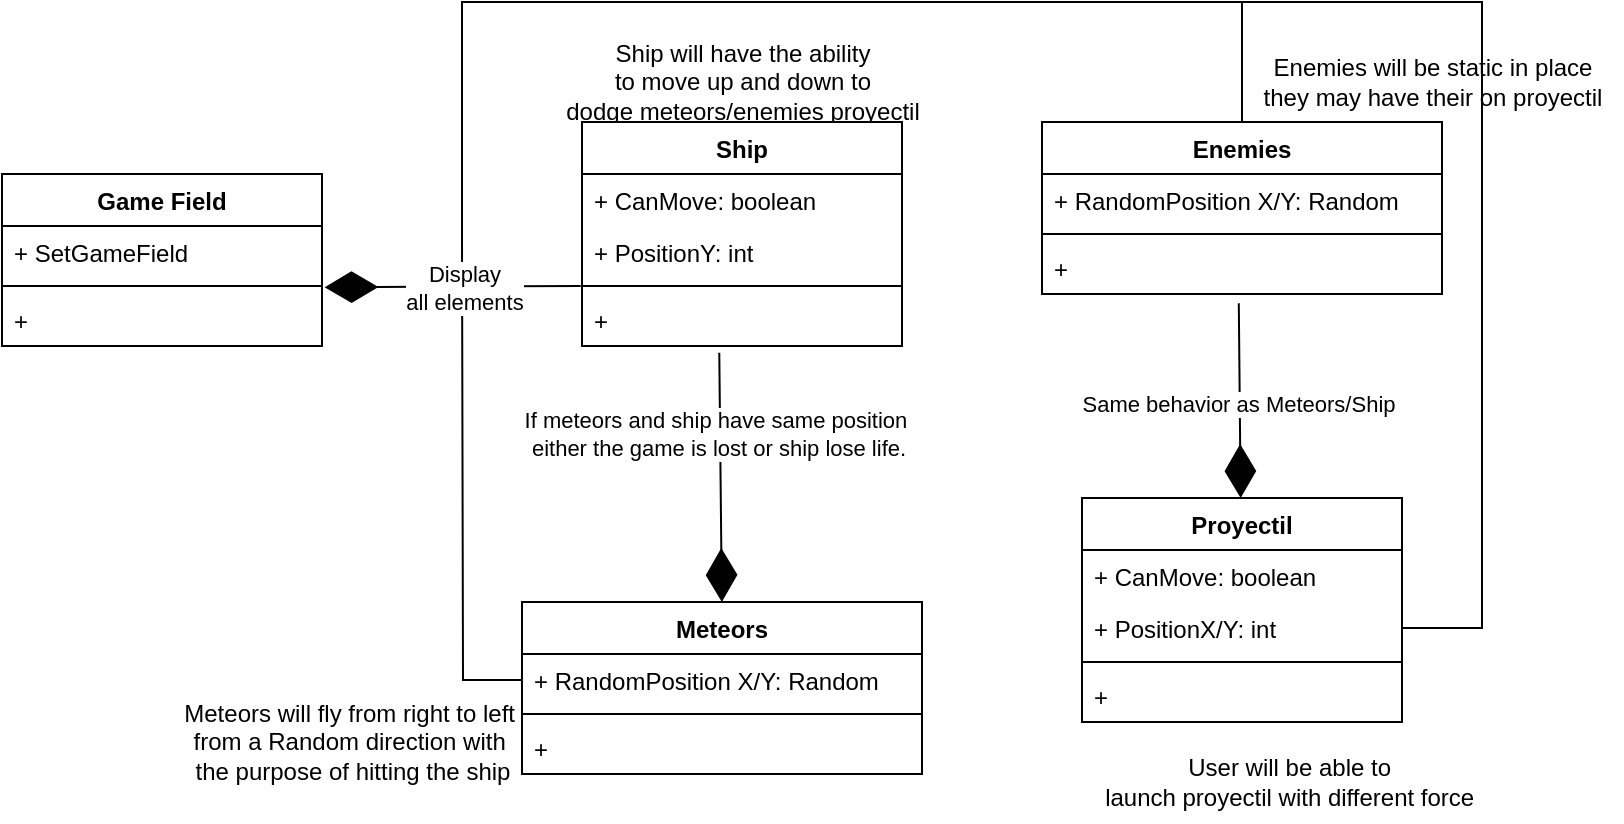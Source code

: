 <mxfile version="22.0.5" type="device" pages="2">
  <diagram name="Page-1" id="UD8yu1-71jTabyGn6Ksl">
    <mxGraphModel dx="2120" dy="1213" grid="1" gridSize="10" guides="1" tooltips="1" connect="1" arrows="1" fold="1" page="1" pageScale="1" pageWidth="850" pageHeight="1100" math="0" shadow="0">
      <root>
        <mxCell id="0" />
        <mxCell id="1" parent="0" />
        <mxCell id="j6X3iuMTT80umR6ZVCOs-26" value="Ship will have the ability&lt;br&gt;to move up and down to&lt;br&gt;dodge meteors/enemies proyectil" style="text;html=1;align=center;verticalAlign=middle;resizable=0;points=[];autosize=1;strokeColor=none;fillColor=none;" vertex="1" parent="1">
          <mxGeometry x="290" y="260" width="200" height="60" as="geometry" />
        </mxCell>
        <mxCell id="j6X3iuMTT80umR6ZVCOs-27" value="Proyectil" style="swimlane;fontStyle=1;align=center;verticalAlign=top;childLayout=stackLayout;horizontal=1;startSize=26;horizontalStack=0;resizeParent=1;resizeParentMax=0;resizeLast=0;collapsible=1;marginBottom=0;whiteSpace=wrap;html=1;" vertex="1" parent="1">
          <mxGeometry x="560" y="498" width="160" height="112" as="geometry" />
        </mxCell>
        <mxCell id="j6X3iuMTT80umR6ZVCOs-28" value="+ CanMove: boolean" style="text;strokeColor=none;fillColor=none;align=left;verticalAlign=top;spacingLeft=4;spacingRight=4;overflow=hidden;rotatable=0;points=[[0,0.5],[1,0.5]];portConstraint=eastwest;whiteSpace=wrap;html=1;" vertex="1" parent="j6X3iuMTT80umR6ZVCOs-27">
          <mxGeometry y="26" width="160" height="26" as="geometry" />
        </mxCell>
        <mxCell id="j6X3iuMTT80umR6ZVCOs-30" value="+ PositionX/Y: int" style="text;strokeColor=none;fillColor=none;align=left;verticalAlign=top;spacingLeft=4;spacingRight=4;overflow=hidden;rotatable=0;points=[[0,0.5],[1,0.5]];portConstraint=eastwest;whiteSpace=wrap;html=1;" vertex="1" parent="j6X3iuMTT80umR6ZVCOs-27">
          <mxGeometry y="52" width="160" height="26" as="geometry" />
        </mxCell>
        <mxCell id="j6X3iuMTT80umR6ZVCOs-29" value="" style="line;strokeWidth=1;fillColor=none;align=left;verticalAlign=middle;spacingTop=-1;spacingLeft=3;spacingRight=3;rotatable=0;labelPosition=right;points=[];portConstraint=eastwest;strokeColor=inherit;" vertex="1" parent="j6X3iuMTT80umR6ZVCOs-27">
          <mxGeometry y="78" width="160" height="8" as="geometry" />
        </mxCell>
        <mxCell id="j6X3iuMTT80umR6ZVCOs-31" value="+&amp;nbsp;" style="text;strokeColor=none;fillColor=none;align=left;verticalAlign=top;spacingLeft=4;spacingRight=4;overflow=hidden;rotatable=0;points=[[0,0.5],[1,0.5]];portConstraint=eastwest;whiteSpace=wrap;html=1;" vertex="1" parent="j6X3iuMTT80umR6ZVCOs-27">
          <mxGeometry y="86" width="160" height="26" as="geometry" />
        </mxCell>
        <mxCell id="j6X3iuMTT80umR6ZVCOs-33" value="Ship" style="swimlane;fontStyle=1;align=center;verticalAlign=top;childLayout=stackLayout;horizontal=1;startSize=26;horizontalStack=0;resizeParent=1;resizeParentMax=0;resizeLast=0;collapsible=1;marginBottom=0;whiteSpace=wrap;html=1;" vertex="1" parent="1">
          <mxGeometry x="310" y="310" width="160" height="112" as="geometry" />
        </mxCell>
        <mxCell id="j6X3iuMTT80umR6ZVCOs-34" value="+ CanMove: boolean" style="text;strokeColor=none;fillColor=none;align=left;verticalAlign=top;spacingLeft=4;spacingRight=4;overflow=hidden;rotatable=0;points=[[0,0.5],[1,0.5]];portConstraint=eastwest;whiteSpace=wrap;html=1;" vertex="1" parent="j6X3iuMTT80umR6ZVCOs-33">
          <mxGeometry y="26" width="160" height="26" as="geometry" />
        </mxCell>
        <mxCell id="j6X3iuMTT80umR6ZVCOs-35" value="+ PositionY: int" style="text;strokeColor=none;fillColor=none;align=left;verticalAlign=top;spacingLeft=4;spacingRight=4;overflow=hidden;rotatable=0;points=[[0,0.5],[1,0.5]];portConstraint=eastwest;whiteSpace=wrap;html=1;" vertex="1" parent="j6X3iuMTT80umR6ZVCOs-33">
          <mxGeometry y="52" width="160" height="26" as="geometry" />
        </mxCell>
        <mxCell id="j6X3iuMTT80umR6ZVCOs-36" value="" style="line;strokeWidth=1;fillColor=none;align=left;verticalAlign=middle;spacingTop=-1;spacingLeft=3;spacingRight=3;rotatable=0;labelPosition=right;points=[];portConstraint=eastwest;strokeColor=inherit;" vertex="1" parent="j6X3iuMTT80umR6ZVCOs-33">
          <mxGeometry y="78" width="160" height="8" as="geometry" />
        </mxCell>
        <mxCell id="j6X3iuMTT80umR6ZVCOs-38" value="+&amp;nbsp;" style="text;strokeColor=none;fillColor=none;align=left;verticalAlign=top;spacingLeft=4;spacingRight=4;overflow=hidden;rotatable=0;points=[[0,0.5],[1,0.5]];portConstraint=eastwest;whiteSpace=wrap;html=1;" vertex="1" parent="j6X3iuMTT80umR6ZVCOs-33">
          <mxGeometry y="86" width="160" height="26" as="geometry" />
        </mxCell>
        <mxCell id="j6X3iuMTT80umR6ZVCOs-39" value="Enemies" style="swimlane;fontStyle=1;align=center;verticalAlign=top;childLayout=stackLayout;horizontal=1;startSize=26;horizontalStack=0;resizeParent=1;resizeParentMax=0;resizeLast=0;collapsible=1;marginBottom=0;whiteSpace=wrap;html=1;" vertex="1" parent="1">
          <mxGeometry x="540" y="310" width="200" height="86" as="geometry" />
        </mxCell>
        <mxCell id="j6X3iuMTT80umR6ZVCOs-41" value="+ RandomPosition X/Y: Random" style="text;strokeColor=none;fillColor=none;align=left;verticalAlign=top;spacingLeft=4;spacingRight=4;overflow=hidden;rotatable=0;points=[[0,0.5],[1,0.5]];portConstraint=eastwest;whiteSpace=wrap;html=1;" vertex="1" parent="j6X3iuMTT80umR6ZVCOs-39">
          <mxGeometry y="26" width="200" height="26" as="geometry" />
        </mxCell>
        <mxCell id="j6X3iuMTT80umR6ZVCOs-42" value="" style="line;strokeWidth=1;fillColor=none;align=left;verticalAlign=middle;spacingTop=-1;spacingLeft=3;spacingRight=3;rotatable=0;labelPosition=right;points=[];portConstraint=eastwest;strokeColor=inherit;" vertex="1" parent="j6X3iuMTT80umR6ZVCOs-39">
          <mxGeometry y="52" width="200" height="8" as="geometry" />
        </mxCell>
        <mxCell id="j6X3iuMTT80umR6ZVCOs-44" value="+&amp;nbsp;" style="text;strokeColor=none;fillColor=none;align=left;verticalAlign=top;spacingLeft=4;spacingRight=4;overflow=hidden;rotatable=0;points=[[0,0.5],[1,0.5]];portConstraint=eastwest;whiteSpace=wrap;html=1;" vertex="1" parent="j6X3iuMTT80umR6ZVCOs-39">
          <mxGeometry y="60" width="200" height="26" as="geometry" />
        </mxCell>
        <mxCell id="j6X3iuMTT80umR6ZVCOs-46" value="Meteors" style="swimlane;fontStyle=1;align=center;verticalAlign=top;childLayout=stackLayout;horizontal=1;startSize=26;horizontalStack=0;resizeParent=1;resizeParentMax=0;resizeLast=0;collapsible=1;marginBottom=0;whiteSpace=wrap;html=1;" vertex="1" parent="1">
          <mxGeometry x="280" y="550" width="200" height="86" as="geometry" />
        </mxCell>
        <mxCell id="j6X3iuMTT80umR6ZVCOs-47" value="+ RandomPosition X/Y: Random" style="text;strokeColor=none;fillColor=none;align=left;verticalAlign=top;spacingLeft=4;spacingRight=4;overflow=hidden;rotatable=0;points=[[0,0.5],[1,0.5]];portConstraint=eastwest;whiteSpace=wrap;html=1;" vertex="1" parent="j6X3iuMTT80umR6ZVCOs-46">
          <mxGeometry y="26" width="200" height="26" as="geometry" />
        </mxCell>
        <mxCell id="j6X3iuMTT80umR6ZVCOs-48" value="" style="line;strokeWidth=1;fillColor=none;align=left;verticalAlign=middle;spacingTop=-1;spacingLeft=3;spacingRight=3;rotatable=0;labelPosition=right;points=[];portConstraint=eastwest;strokeColor=inherit;" vertex="1" parent="j6X3iuMTT80umR6ZVCOs-46">
          <mxGeometry y="52" width="200" height="8" as="geometry" />
        </mxCell>
        <mxCell id="j6X3iuMTT80umR6ZVCOs-49" value="+" style="text;strokeColor=none;fillColor=none;align=left;verticalAlign=top;spacingLeft=4;spacingRight=4;overflow=hidden;rotatable=0;points=[[0,0.5],[1,0.5]];portConstraint=eastwest;whiteSpace=wrap;html=1;" vertex="1" parent="j6X3iuMTT80umR6ZVCOs-46">
          <mxGeometry y="60" width="200" height="26" as="geometry" />
        </mxCell>
        <mxCell id="j6X3iuMTT80umR6ZVCOs-50" value="" style="endArrow=diamondThin;endFill=1;endSize=24;html=1;rounded=0;entryX=0.703;entryY=-0.031;entryDx=0;entryDy=0;entryPerimeter=0;exitX=0.429;exitY=1.128;exitDx=0;exitDy=0;exitPerimeter=0;" edge="1" parent="1" source="j6X3iuMTT80umR6ZVCOs-38">
          <mxGeometry width="160" relative="1" as="geometry">
            <mxPoint x="380" y="450" as="sourcePoint" />
            <mxPoint x="379.93" y="550.004" as="targetPoint" />
          </mxGeometry>
        </mxCell>
        <mxCell id="j6X3iuMTT80umR6ZVCOs-51" value="If meteors and ship have same position&amp;nbsp;&lt;br&gt;either the game is lost or ship lose life." style="edgeLabel;html=1;align=center;verticalAlign=middle;resizable=0;points=[];" vertex="1" connectable="0" parent="j6X3iuMTT80umR6ZVCOs-50">
          <mxGeometry x="-0.36" y="-1" relative="1" as="geometry">
            <mxPoint as="offset" />
          </mxGeometry>
        </mxCell>
        <mxCell id="j6X3iuMTT80umR6ZVCOs-52" value="" style="endArrow=diamondThin;endFill=1;endSize=24;html=1;rounded=0;exitX=0.492;exitY=1.179;exitDx=0;exitDy=0;exitPerimeter=0;" edge="1" parent="1" source="j6X3iuMTT80umR6ZVCOs-44">
          <mxGeometry width="160" relative="1" as="geometry">
            <mxPoint x="639.33" y="438" as="sourcePoint" />
            <mxPoint x="639.33" y="498" as="targetPoint" />
          </mxGeometry>
        </mxCell>
        <mxCell id="j6X3iuMTT80umR6ZVCOs-53" value="Same behavior as Meteors/Ship" style="edgeLabel;html=1;align=center;verticalAlign=middle;resizable=0;points=[];" vertex="1" connectable="0" parent="j6X3iuMTT80umR6ZVCOs-52">
          <mxGeometry x="0.041" y="-1" relative="1" as="geometry">
            <mxPoint as="offset" />
          </mxGeometry>
        </mxCell>
        <mxCell id="j6X3iuMTT80umR6ZVCOs-54" value="Game Field" style="swimlane;fontStyle=1;align=center;verticalAlign=top;childLayout=stackLayout;horizontal=1;startSize=26;horizontalStack=0;resizeParent=1;resizeParentMax=0;resizeLast=0;collapsible=1;marginBottom=0;whiteSpace=wrap;html=1;" vertex="1" parent="1">
          <mxGeometry x="20" y="336" width="160" height="86" as="geometry" />
        </mxCell>
        <mxCell id="j6X3iuMTT80umR6ZVCOs-55" value="+ SetGameField" style="text;strokeColor=none;fillColor=none;align=left;verticalAlign=top;spacingLeft=4;spacingRight=4;overflow=hidden;rotatable=0;points=[[0,0.5],[1,0.5]];portConstraint=eastwest;whiteSpace=wrap;html=1;" vertex="1" parent="j6X3iuMTT80umR6ZVCOs-54">
          <mxGeometry y="26" width="160" height="26" as="geometry" />
        </mxCell>
        <mxCell id="j6X3iuMTT80umR6ZVCOs-57" value="" style="line;strokeWidth=1;fillColor=none;align=left;verticalAlign=middle;spacingTop=-1;spacingLeft=3;spacingRight=3;rotatable=0;labelPosition=right;points=[];portConstraint=eastwest;strokeColor=inherit;" vertex="1" parent="j6X3iuMTT80umR6ZVCOs-54">
          <mxGeometry y="52" width="160" height="8" as="geometry" />
        </mxCell>
        <mxCell id="j6X3iuMTT80umR6ZVCOs-59" value="+&amp;nbsp;" style="text;strokeColor=none;fillColor=none;align=left;verticalAlign=top;spacingLeft=4;spacingRight=4;overflow=hidden;rotatable=0;points=[[0,0.5],[1,0.5]];portConstraint=eastwest;whiteSpace=wrap;html=1;" vertex="1" parent="j6X3iuMTT80umR6ZVCOs-54">
          <mxGeometry y="60" width="160" height="26" as="geometry" />
        </mxCell>
        <mxCell id="j6X3iuMTT80umR6ZVCOs-60" value="" style="endArrow=diamondThin;endFill=1;endSize=24;html=1;rounded=0;entryX=1.008;entryY=-0.128;entryDx=0;entryDy=0;entryPerimeter=0;exitX=-0.004;exitY=-0.231;exitDx=0;exitDy=0;exitPerimeter=0;" edge="1" parent="1" target="j6X3iuMTT80umR6ZVCOs-59">
          <mxGeometry width="160" relative="1" as="geometry">
            <mxPoint x="309.36" y="391.994" as="sourcePoint" />
            <mxPoint x="202.08" y="392" as="targetPoint" />
          </mxGeometry>
        </mxCell>
        <mxCell id="j6X3iuMTT80umR6ZVCOs-61" value="" style="endArrow=none;html=1;edgeStyle=orthogonalEdgeStyle;rounded=0;exitX=0;exitY=0.5;exitDx=0;exitDy=0;" edge="1" parent="1" source="j6X3iuMTT80umR6ZVCOs-47">
          <mxGeometry relative="1" as="geometry">
            <mxPoint x="110" y="520" as="sourcePoint" />
            <mxPoint x="250" y="370" as="targetPoint" />
          </mxGeometry>
        </mxCell>
        <mxCell id="j6X3iuMTT80umR6ZVCOs-66" value="Display &lt;br&gt;all elements" style="edgeLabel;html=1;align=center;verticalAlign=middle;resizable=0;points=[];" vertex="1" connectable="0" parent="j6X3iuMTT80umR6ZVCOs-61">
          <mxGeometry x="0.807" y="-1" relative="1" as="geometry">
            <mxPoint y="-1" as="offset" />
          </mxGeometry>
        </mxCell>
        <mxCell id="j6X3iuMTT80umR6ZVCOs-64" value="" style="endArrow=none;html=1;edgeStyle=orthogonalEdgeStyle;rounded=0;exitX=0.5;exitY=0;exitDx=0;exitDy=0;" edge="1" parent="1" source="j6X3iuMTT80umR6ZVCOs-39">
          <mxGeometry relative="1" as="geometry">
            <mxPoint x="640" y="250" as="sourcePoint" />
            <mxPoint x="250" y="370" as="targetPoint" />
            <Array as="points">
              <mxPoint x="640" y="250" />
              <mxPoint x="250" y="250" />
            </Array>
          </mxGeometry>
        </mxCell>
        <mxCell id="j6X3iuMTT80umR6ZVCOs-65" value="" style="endArrow=none;html=1;edgeStyle=orthogonalEdgeStyle;rounded=0;exitX=1;exitY=0.5;exitDx=0;exitDy=0;" edge="1" parent="1" source="j6X3iuMTT80umR6ZVCOs-30">
          <mxGeometry relative="1" as="geometry">
            <mxPoint x="760" y="560" as="sourcePoint" />
            <mxPoint x="640" y="310" as="targetPoint" />
            <Array as="points">
              <mxPoint x="760" y="563" />
              <mxPoint x="760" y="250" />
              <mxPoint x="640" y="250" />
            </Array>
          </mxGeometry>
        </mxCell>
        <mxCell id="j6X3iuMTT80umR6ZVCOs-67" value="Meteors will fly from right to left&amp;nbsp;&lt;br&gt;from a Random direction with&amp;nbsp;&lt;br&gt;the purpose of hitting the ship" style="text;html=1;align=center;verticalAlign=middle;resizable=0;points=[];autosize=1;strokeColor=none;fillColor=none;" vertex="1" parent="1">
          <mxGeometry x="100" y="590" width="190" height="60" as="geometry" />
        </mxCell>
        <mxCell id="j6X3iuMTT80umR6ZVCOs-68" value="User will be able to&amp;nbsp;&lt;br&gt;launch proyectil with different force&amp;nbsp;" style="text;html=1;align=center;verticalAlign=middle;resizable=0;points=[];autosize=1;strokeColor=none;fillColor=none;" vertex="1" parent="1">
          <mxGeometry x="560" y="620" width="210" height="40" as="geometry" />
        </mxCell>
        <mxCell id="j6X3iuMTT80umR6ZVCOs-69" value="Enemies will be static in place&lt;br&gt;they may have their on proyectil" style="text;html=1;align=center;verticalAlign=middle;resizable=0;points=[];autosize=1;strokeColor=none;fillColor=none;" vertex="1" parent="1">
          <mxGeometry x="640" y="270" width="190" height="40" as="geometry" />
        </mxCell>
      </root>
    </mxGraphModel>
  </diagram>
  <diagram id="a7q9Z7hmNz9yghinb3Ze" name="Page-2">
    <mxGraphModel dx="1468" dy="840" grid="1" gridSize="10" guides="1" tooltips="1" connect="1" arrows="1" fold="1" page="1" pageScale="1" pageWidth="850" pageHeight="1100" math="0" shadow="0">
      <root>
        <mxCell id="0" />
        <mxCell id="1" parent="0" />
        <mxCell id="oN1OPOBK_QMBGYMvj-gR-1" value="Die" style="swimlane;fontStyle=1;align=center;verticalAlign=top;childLayout=stackLayout;horizontal=1;startSize=26;horizontalStack=0;resizeParent=1;resizeParentMax=0;resizeLast=0;collapsible=1;marginBottom=0;whiteSpace=wrap;html=1;" vertex="1" parent="1">
          <mxGeometry x="80" y="80" width="160" height="190" as="geometry" />
        </mxCell>
        <mxCell id="oN1OPOBK_QMBGYMvj-gR-2" value="+ Value : in&lt;span style=&quot;white-space: pre;&quot;&gt;&#x9;&lt;/span&gt;" style="text;strokeColor=none;fillColor=none;align=left;verticalAlign=top;spacingLeft=4;spacingRight=4;overflow=hidden;rotatable=0;points=[[0,0.5],[1,0.5]];portConstraint=eastwest;whiteSpace=wrap;html=1;" vertex="1" parent="oN1OPOBK_QMBGYMvj-gR-1">
          <mxGeometry y="26" width="160" height="26" as="geometry" />
        </mxCell>
        <mxCell id="oN1OPOBK_QMBGYMvj-gR-3" value="+ roll : Random" style="text;strokeColor=none;fillColor=none;align=left;verticalAlign=top;spacingLeft=4;spacingRight=4;overflow=hidden;rotatable=0;points=[[0,0.5],[1,0.5]];portConstraint=eastwest;whiteSpace=wrap;html=1;" vertex="1" parent="oN1OPOBK_QMBGYMvj-gR-1">
          <mxGeometry y="52" width="160" height="26" as="geometry" />
        </mxCell>
        <mxCell id="oN1OPOBK_QMBGYMvj-gR-4" value="+ field: type" style="text;strokeColor=none;fillColor=none;align=left;verticalAlign=top;spacingLeft=4;spacingRight=4;overflow=hidden;rotatable=0;points=[[0,0.5],[1,0.5]];portConstraint=eastwest;whiteSpace=wrap;html=1;" vertex="1" parent="oN1OPOBK_QMBGYMvj-gR-1">
          <mxGeometry y="78" width="160" height="26" as="geometry" />
        </mxCell>
        <mxCell id="oN1OPOBK_QMBGYMvj-gR-5" value="+ method(type): type" style="text;strokeColor=none;fillColor=none;align=left;verticalAlign=top;spacingLeft=4;spacingRight=4;overflow=hidden;rotatable=0;points=[[0,0.5],[1,0.5]];portConstraint=eastwest;whiteSpace=wrap;html=1;" vertex="1" parent="oN1OPOBK_QMBGYMvj-gR-1">
          <mxGeometry y="104" width="160" height="26" as="geometry" />
        </mxCell>
        <mxCell id="oN1OPOBK_QMBGYMvj-gR-6" value="" style="line;strokeWidth=1;fillColor=none;align=left;verticalAlign=middle;spacingTop=-1;spacingLeft=3;spacingRight=3;rotatable=0;labelPosition=right;points=[];portConstraint=eastwest;strokeColor=inherit;" vertex="1" parent="oN1OPOBK_QMBGYMvj-gR-1">
          <mxGeometry y="130" width="160" height="8" as="geometry" />
        </mxCell>
        <mxCell id="oN1OPOBK_QMBGYMvj-gR-7" value="+ method(type): type" style="text;strokeColor=none;fillColor=none;align=left;verticalAlign=top;spacingLeft=4;spacingRight=4;overflow=hidden;rotatable=0;points=[[0,0.5],[1,0.5]];portConstraint=eastwest;whiteSpace=wrap;html=1;" vertex="1" parent="oN1OPOBK_QMBGYMvj-gR-1">
          <mxGeometry y="138" width="160" height="26" as="geometry" />
        </mxCell>
        <mxCell id="oN1OPOBK_QMBGYMvj-gR-8" value="+ method(type): type" style="text;strokeColor=none;fillColor=none;align=left;verticalAlign=top;spacingLeft=4;spacingRight=4;overflow=hidden;rotatable=0;points=[[0,0.5],[1,0.5]];portConstraint=eastwest;whiteSpace=wrap;html=1;" vertex="1" parent="oN1OPOBK_QMBGYMvj-gR-1">
          <mxGeometry y="164" width="160" height="26" as="geometry" />
        </mxCell>
        <mxCell id="oN1OPOBK_QMBGYMvj-gR-9" value="Round" style="swimlane;fontStyle=1;align=center;verticalAlign=top;childLayout=stackLayout;horizontal=1;startSize=26;horizontalStack=0;resizeParent=1;resizeParentMax=0;resizeLast=0;collapsible=1;marginBottom=0;whiteSpace=wrap;html=1;" vertex="1" parent="1">
          <mxGeometry x="580" y="80" width="250" height="112" as="geometry" />
        </mxCell>
        <mxCell id="oN1OPOBK_QMBGYMvj-gR-10" value="+ rolls: List&amp;lt;Roll&amp;gt;" style="text;strokeColor=none;fillColor=none;align=left;verticalAlign=top;spacingLeft=4;spacingRight=4;overflow=hidden;rotatable=0;points=[[0,0.5],[1,0.5]];portConstraint=eastwest;whiteSpace=wrap;html=1;" vertex="1" parent="oN1OPOBK_QMBGYMvj-gR-9">
          <mxGeometry y="26" width="250" height="26" as="geometry" />
        </mxCell>
        <mxCell id="oN1OPOBK_QMBGYMvj-gR-11" value="+ state: Enum(COME_OUT, POINT, WIN)" style="text;strokeColor=none;fillColor=none;align=left;verticalAlign=top;spacingLeft=4;spacingRight=4;overflow=hidden;rotatable=0;points=[[0,0.5],[1,0.5]];portConstraint=eastwest;whiteSpace=wrap;html=1;" vertex="1" parent="oN1OPOBK_QMBGYMvj-gR-9">
          <mxGeometry y="52" width="250" height="26" as="geometry" />
        </mxCell>
        <mxCell id="oN1OPOBK_QMBGYMvj-gR-12" value="" style="line;strokeWidth=1;fillColor=none;align=left;verticalAlign=middle;spacingTop=-1;spacingLeft=3;spacingRight=3;rotatable=0;labelPosition=right;points=[];portConstraint=eastwest;strokeColor=inherit;" vertex="1" parent="oN1OPOBK_QMBGYMvj-gR-9">
          <mxGeometry y="78" width="250" height="8" as="geometry" />
        </mxCell>
        <mxCell id="oN1OPOBK_QMBGYMvj-gR-13" value="+ roll(rng : Random) void" style="text;strokeColor=none;fillColor=none;align=left;verticalAlign=top;spacingLeft=4;spacingRight=4;overflow=hidden;rotatable=0;points=[[0,0.5],[1,0.5]];portConstraint=eastwest;whiteSpace=wrap;html=1;" vertex="1" parent="oN1OPOBK_QMBGYMvj-gR-9">
          <mxGeometry y="86" width="250" height="26" as="geometry" />
        </mxCell>
        <mxCell id="oN1OPOBK_QMBGYMvj-gR-14" value="Roll" style="swimlane;fontStyle=1;align=center;verticalAlign=top;childLayout=stackLayout;horizontal=1;startSize=26;horizontalStack=0;resizeParent=1;resizeParentMax=0;resizeLast=0;collapsible=1;marginBottom=0;whiteSpace=wrap;html=1;" vertex="1" parent="1">
          <mxGeometry x="280" y="370" width="160" height="112" as="geometry" />
        </mxCell>
        <mxCell id="oN1OPOBK_QMBGYMvj-gR-15" value="+ die: die[ 2 ]" style="text;strokeColor=none;fillColor=none;align=left;verticalAlign=top;spacingLeft=4;spacingRight=4;overflow=hidden;rotatable=0;points=[[0,0.5],[1,0.5]];portConstraint=eastwest;whiteSpace=wrap;html=1;" vertex="1" parent="oN1OPOBK_QMBGYMvj-gR-14">
          <mxGeometry y="26" width="160" height="26" as="geometry" />
        </mxCell>
        <mxCell id="oN1OPOBK_QMBGYMvj-gR-16" value="" style="line;strokeWidth=1;fillColor=none;align=left;verticalAlign=middle;spacingTop=-1;spacingLeft=3;spacingRight=3;rotatable=0;labelPosition=right;points=[];portConstraint=eastwest;strokeColor=inherit;" vertex="1" parent="oN1OPOBK_QMBGYMvj-gR-14">
          <mxGeometry y="52" width="160" height="8" as="geometry" />
        </mxCell>
        <mxCell id="oN1OPOBK_QMBGYMvj-gR-17" value="+ roll(rng : Random) void" style="text;strokeColor=none;fillColor=none;align=left;verticalAlign=top;spacingLeft=4;spacingRight=4;overflow=hidden;rotatable=0;points=[[0,0.5],[1,0.5]];portConstraint=eastwest;whiteSpace=wrap;html=1;" vertex="1" parent="oN1OPOBK_QMBGYMvj-gR-14">
          <mxGeometry y="60" width="160" height="26" as="geometry" />
        </mxCell>
        <mxCell id="oN1OPOBK_QMBGYMvj-gR-18" value="+ value() : int" style="text;strokeColor=none;fillColor=none;align=left;verticalAlign=top;spacingLeft=4;spacingRight=4;overflow=hidden;rotatable=0;points=[[0,0.5],[1,0.5]];portConstraint=eastwest;whiteSpace=wrap;html=1;" vertex="1" parent="oN1OPOBK_QMBGYMvj-gR-14">
          <mxGeometry y="86" width="160" height="26" as="geometry" />
        </mxCell>
        <mxCell id="oN1OPOBK_QMBGYMvj-gR-19" value="" style="endArrow=diamondThin;endFill=1;endSize=24;html=1;rounded=0;exitX=1.006;exitY=1.077;exitDx=0;exitDy=0;exitPerimeter=0;" edge="1" parent="1">
          <mxGeometry width="160" relative="1" as="geometry">
            <mxPoint x="441.96" y="426.002" as="sourcePoint" />
            <mxPoint x="711" y="194" as="targetPoint" />
            <Array as="points">
              <mxPoint x="711" y="426" />
            </Array>
          </mxGeometry>
        </mxCell>
        <mxCell id="oN1OPOBK_QMBGYMvj-gR-20" value="Attribute" style="text;html=1;align=center;verticalAlign=middle;resizable=0;points=[];autosize=1;strokeColor=none;fillColor=none;" vertex="1" parent="1">
          <mxGeometry x="180" y="390" width="70" height="30" as="geometry" />
        </mxCell>
        <mxCell id="oN1OPOBK_QMBGYMvj-gR-21" value="Behavior" style="text;html=1;align=center;verticalAlign=middle;resizable=0;points=[];autosize=1;strokeColor=none;fillColor=none;" vertex="1" parent="1">
          <mxGeometry x="180" y="450" width="70" height="30" as="geometry" />
        </mxCell>
        <mxCell id="oN1OPOBK_QMBGYMvj-gR-22" value="" style="endArrow=diamondThin;endFill=1;endSize=24;html=1;rounded=0;entryX=0.5;entryY=0;entryDx=0;entryDy=0;" edge="1" parent="1" target="oN1OPOBK_QMBGYMvj-gR-14">
          <mxGeometry width="160" relative="1" as="geometry">
            <mxPoint x="240" y="174.5" as="sourcePoint" />
            <mxPoint x="400" y="174.5" as="targetPoint" />
            <Array as="points">
              <mxPoint x="360" y="175" />
            </Array>
          </mxGeometry>
        </mxCell>
        <mxCell id="oN1OPOBK_QMBGYMvj-gR-23" value="Each row is composed of a pair of &lt;br&gt;dice (with their values)" style="edgeLabel;html=1;align=center;verticalAlign=middle;resizable=0;points=[];" vertex="1" connectable="0" parent="oN1OPOBK_QMBGYMvj-gR-22">
          <mxGeometry x="0.384" y="-1" relative="1" as="geometry">
            <mxPoint as="offset" />
          </mxGeometry>
        </mxCell>
      </root>
    </mxGraphModel>
  </diagram>
</mxfile>
